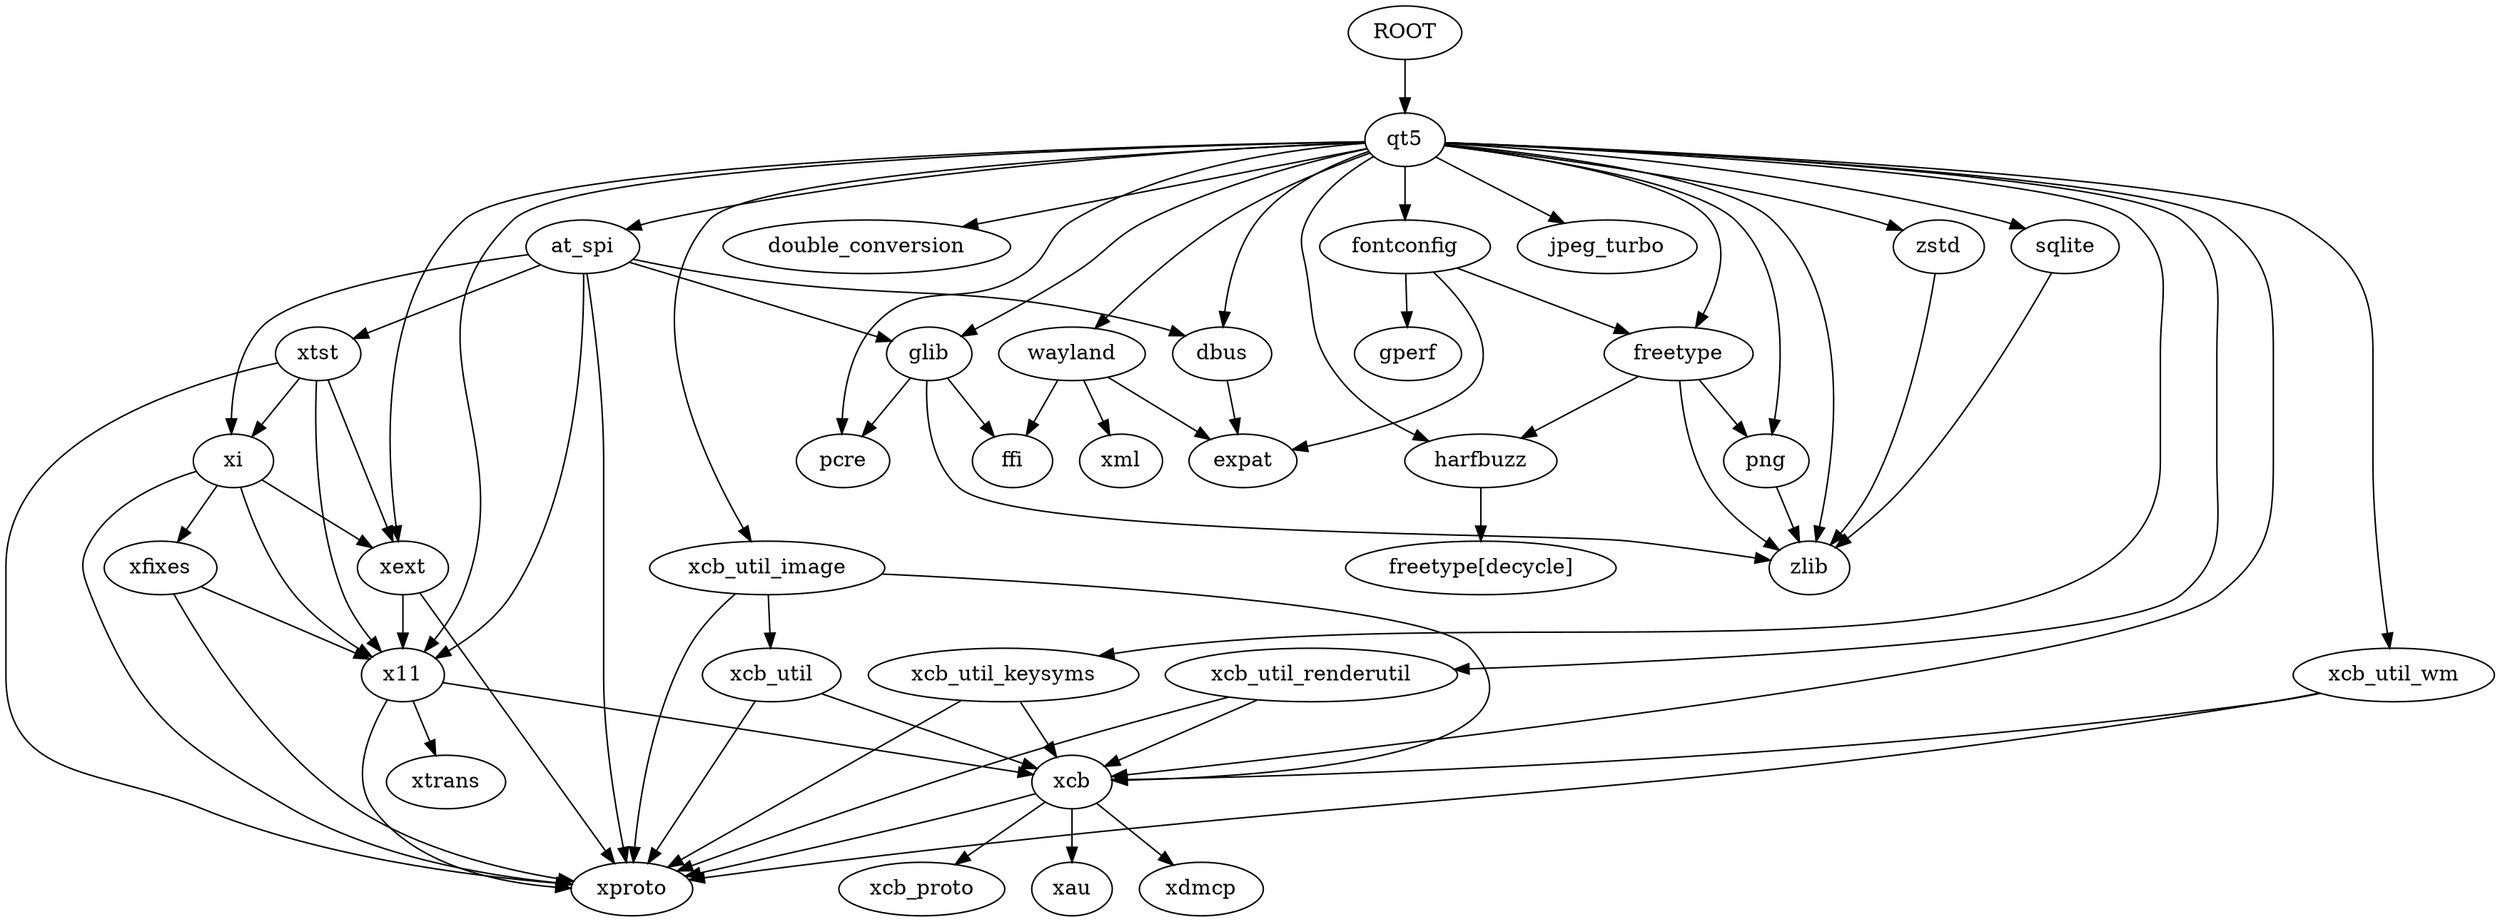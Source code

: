 digraph {
  ROOT -> { qt5 };
  at_spi -> { dbus, glib, x11, xi, xtst, xproto };
  dbus -> { expat };
  double_conversion;
  expat;
  ffi;
  fontconfig -> { expat, freetype, gperf };
  freetype -> { harfbuzz, png, zlib };
  "freetype[decycle]";
  glib -> { ffi, pcre, zlib };
  harfbuzz -> { "freetype[decycle]" };
  png -> { zlib };
  qt5 -> { dbus, double_conversion, at_spi, fontconfig, freetype, glib, harfbuzz, jpeg_turbo, pcre, png, sqlite, wayland, x11, xcb, xcb_util_image, xcb_util_keysyms, xcb_util_renderutil, xcb_util_wm, xext, zlib, zstd };
  sqlite -> { zlib };
  wayland -> { expat, ffi, xml };
  x11 -> { xcb, xproto, xtrans };
  xcb -> { xau, xdmcp, xcb_proto, xproto };
  xcb_util -> { xcb, xproto };
  xcb_util_image -> { xcb, xcb_util, xproto };
  xcb_util_keysyms -> { xcb, xproto };
  xcb_util_renderutil -> { xcb, xproto };
  xcb_util_wm -> { xcb, xproto };
  xext -> { x11, xproto };
  xfixes -> { x11, xproto };
  xi -> { x11, xext, xfixes, xproto };
  xproto;
  xtrans;
  xtst -> { x11, xext, xi, xproto };
  zlib;
  zstd -> { zlib };
}

